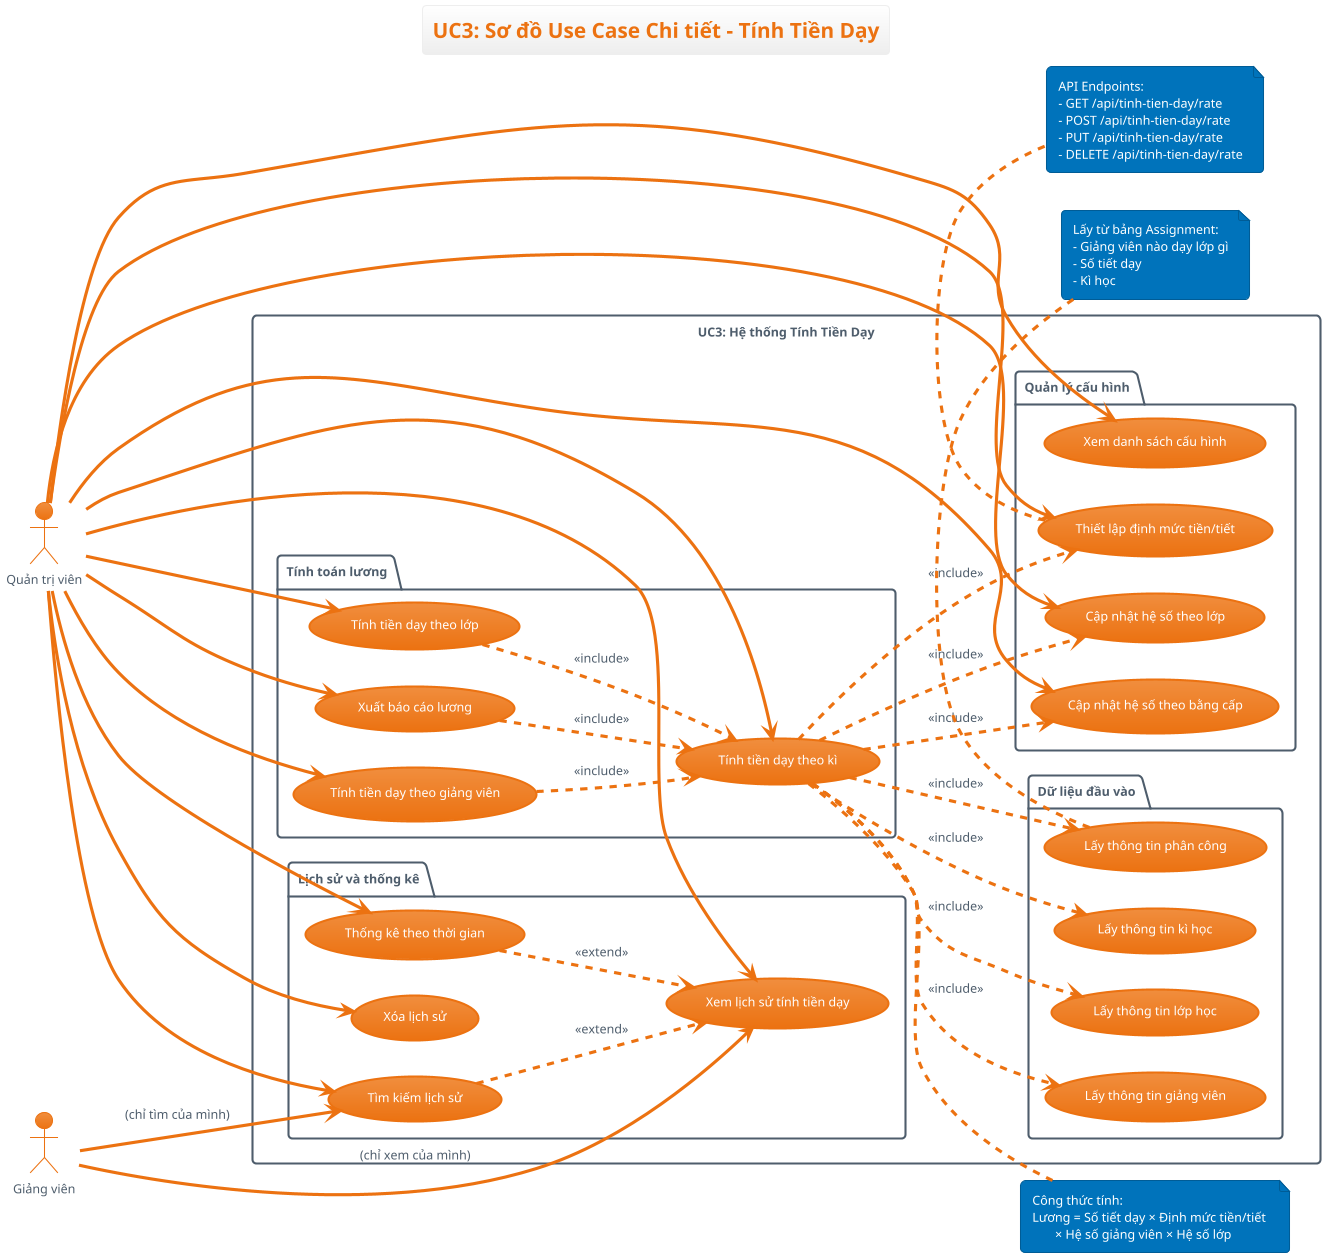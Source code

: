 @startuml Use_Case_UC3_Detail
!theme aws-orange

title UC3: Sơ đồ Use Case Chi tiết - Tính Tiền Dạy

left to right direction

actor "Quản trị viên" as Admin
actor "Giảng viên" as Teacher

rectangle "UC3: Hệ thống Tính Tiền Dạy" {
  
  package "Quản lý cấu hình" {
    usecase "Thiết lập định mức tiền/tiết" as Config_Rate
    usecase "Cập nhật hệ số theo bằng cấp" as Config_Degree
    usecase "Cập nhật hệ số theo lớp" as Config_Class
    usecase "Xem danh sách cấu hình" as View_Config
  }
  
  package "Tính toán lương" {
    usecase "Tính tiền dạy theo kì" as Calculate_Salary
    usecase "Tính tiền dạy theo giảng viên" as Calculate_Teacher
    usecase "Tính tiền dạy theo lớp" as Calculate_Class
    usecase "Xuất báo cáo lương" as Export_Report
  }
  
  package "Lịch sử và thống kê" {
    usecase "Xem lịch sử tính tiền dạy" as View_History
    usecase "Tìm kiếm lịch sử" as Search_History
    usecase "Xóa lịch sử" as Delete_History
    usecase "Thống kê theo thời gian" as Statistics_Time
  }
  
  package "Dữ liệu đầu vào" {
    usecase "Lấy thông tin phân công" as Get_Assignment
    usecase "Lấy thông tin giảng viên" as Get_Teacher
    usecase "Lấy thông tin lớp học" as Get_Class
    usecase "Lấy thông tin kì học" as Get_Semester
  }
}

' Quan hệ với Quản trị viên
Admin --> Config_Rate
Admin --> Config_Degree
Admin --> Config_Class
Admin --> View_Config
Admin --> Calculate_Salary
Admin --> Calculate_Teacher
Admin --> Calculate_Class
Admin --> Export_Report
Admin --> View_History
Admin --> Search_History
Admin --> Delete_History
Admin --> Statistics_Time

' Quan hệ với Giảng viên
Teacher --> View_History : (chỉ xem của mình)
Teacher --> Search_History : (chỉ tìm của mình)

' Quan hệ include
Calculate_Salary ..> Get_Assignment : <<include>>
Calculate_Salary ..> Get_Teacher : <<include>>
Calculate_Salary ..> Get_Class : <<include>>
Calculate_Salary ..> Get_Semester : <<include>>
Calculate_Salary ..> Config_Rate : <<include>>
Calculate_Salary ..> Config_Degree : <<include>>
Calculate_Salary ..> Config_Class : <<include>>

Calculate_Teacher ..> Calculate_Salary : <<include>>
Calculate_Class ..> Calculate_Salary : <<include>>

Export_Report ..> Calculate_Salary : <<include>>

Search_History ..> View_History : <<extend>>
Statistics_Time ..> View_History : <<extend>>

note right of Calculate_Salary
  Công thức tính:
  Lương = Số tiết dạy × Định mức tiền/tiết 
         × Hệ số giảng viên × Hệ số lớp
end note

note bottom of Get_Assignment
  Lấy từ bảng Assignment:
  - Giảng viên nào dạy lớp gì
  - Số tiết dạy
  - Kì học
end note

note bottom of Config_Rate
  API Endpoints:
  - GET /api/tinh-tien-day/rate
  - POST /api/tinh-tien-day/rate
  - PUT /api/tinh-tien-day/rate
  - DELETE /api/tinh-tien-day/rate
end note

@enduml